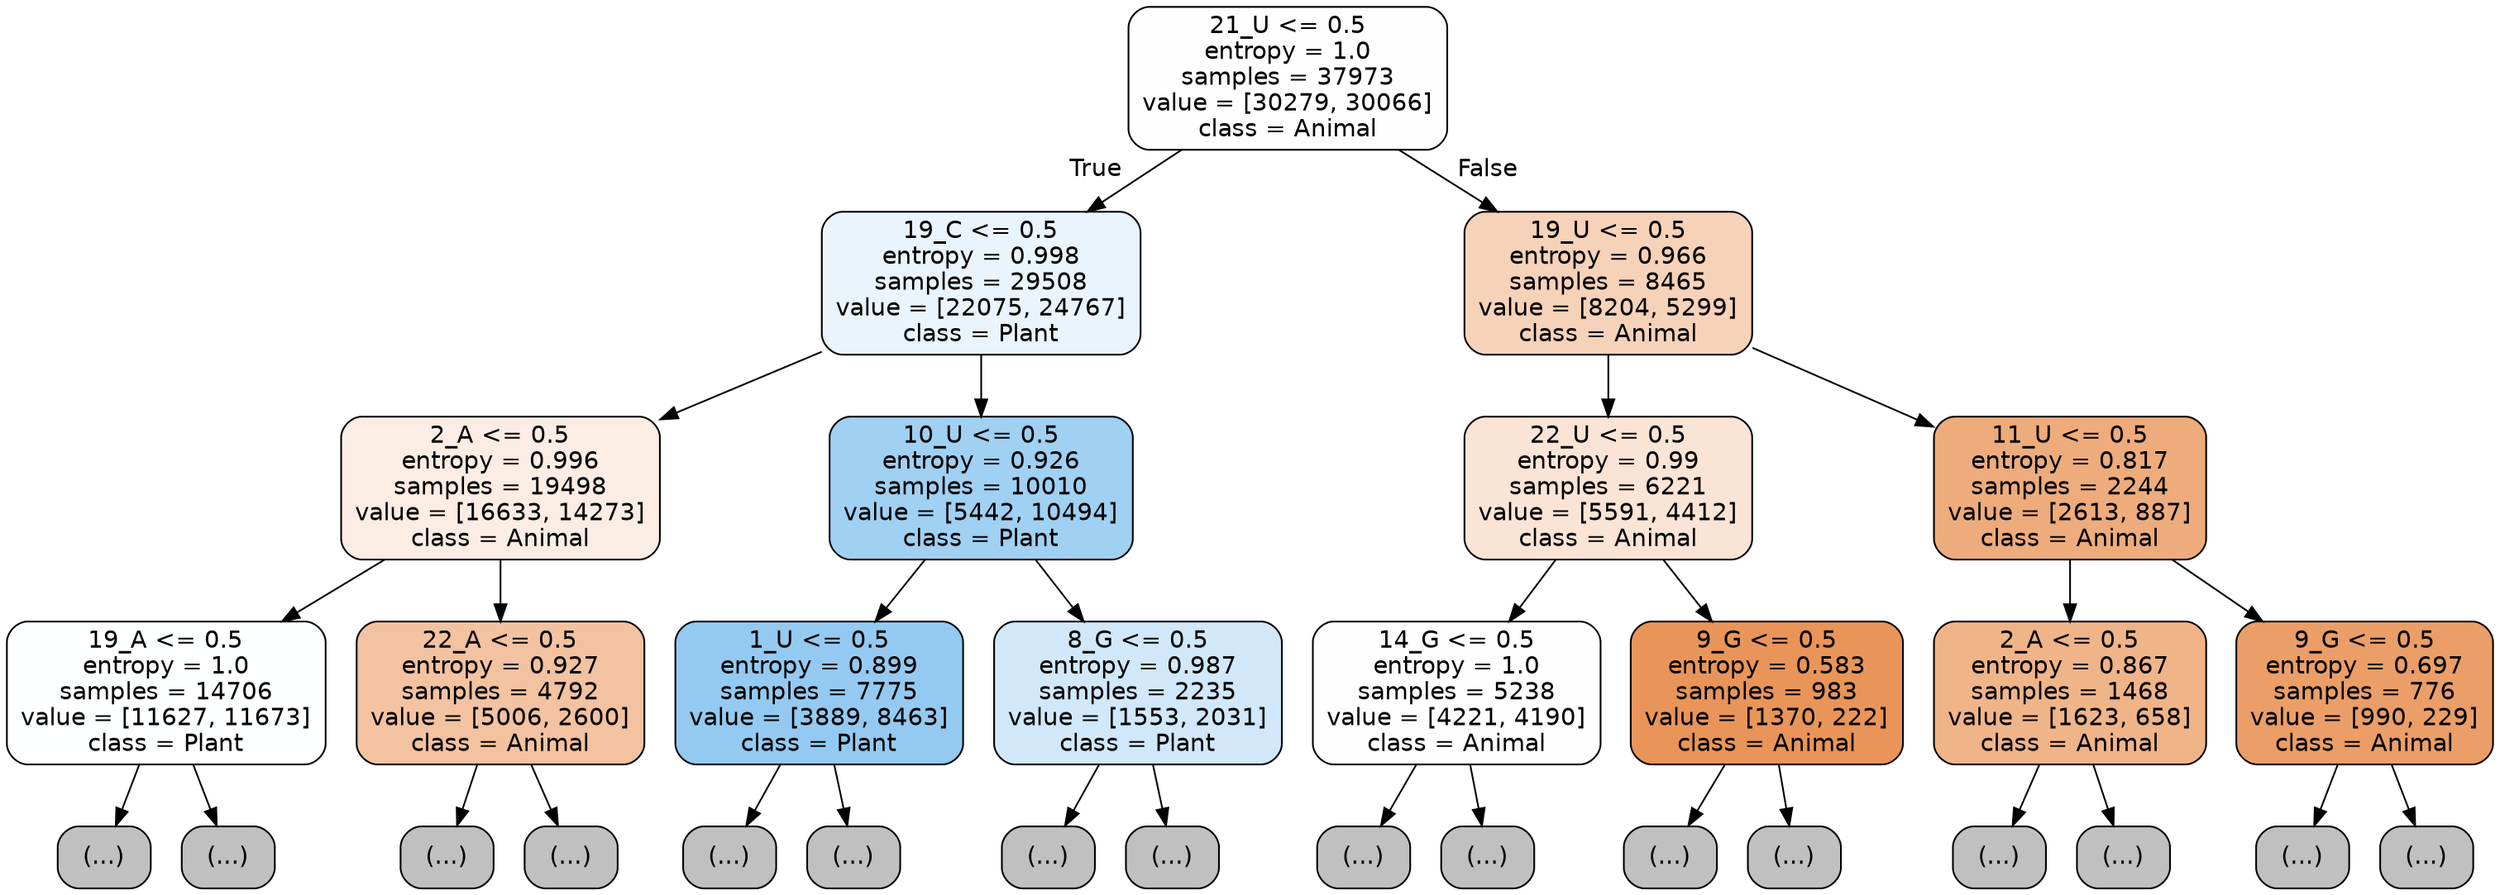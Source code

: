 digraph Tree {
node [shape=box, style="filled, rounded", color="black", fontname="helvetica"] ;
edge [fontname="helvetica"] ;
0 [label="21_U <= 0.5\nentropy = 1.0\nsamples = 37973\nvalue = [30279, 30066]\nclass = Animal", fillcolor="#fffefe"] ;
1 [label="19_C <= 0.5\nentropy = 0.998\nsamples = 29508\nvalue = [22075, 24767]\nclass = Plant", fillcolor="#e9f4fc"] ;
0 -> 1 [labeldistance=2.5, labelangle=45, headlabel="True"] ;
2 [label="2_A <= 0.5\nentropy = 0.996\nsamples = 19498\nvalue = [16633, 14273]\nclass = Animal", fillcolor="#fbede3"] ;
1 -> 2 ;
3 [label="19_A <= 0.5\nentropy = 1.0\nsamples = 14706\nvalue = [11627, 11673]\nclass = Plant", fillcolor="#feffff"] ;
2 -> 3 ;
4 [label="(...)", fillcolor="#C0C0C0"] ;
3 -> 4 ;
5221 [label="(...)", fillcolor="#C0C0C0"] ;
3 -> 5221 ;
7584 [label="22_A <= 0.5\nentropy = 0.927\nsamples = 4792\nvalue = [5006, 2600]\nclass = Animal", fillcolor="#f3c2a0"] ;
2 -> 7584 ;
7585 [label="(...)", fillcolor="#C0C0C0"] ;
7584 -> 7585 ;
9760 [label="(...)", fillcolor="#C0C0C0"] ;
7584 -> 9760 ;
10011 [label="10_U <= 0.5\nentropy = 0.926\nsamples = 10010\nvalue = [5442, 10494]\nclass = Plant", fillcolor="#a0d0f2"] ;
1 -> 10011 ;
10012 [label="1_U <= 0.5\nentropy = 0.899\nsamples = 7775\nvalue = [3889, 8463]\nclass = Plant", fillcolor="#94caf1"] ;
10011 -> 10012 ;
10013 [label="(...)", fillcolor="#C0C0C0"] ;
10012 -> 10013 ;
11426 [label="(...)", fillcolor="#C0C0C0"] ;
10012 -> 11426 ;
12483 [label="8_G <= 0.5\nentropy = 0.987\nsamples = 2235\nvalue = [1553, 2031]\nclass = Plant", fillcolor="#d0e8f9"] ;
10011 -> 12483 ;
12484 [label="(...)", fillcolor="#C0C0C0"] ;
12483 -> 12484 ;
13153 [label="(...)", fillcolor="#C0C0C0"] ;
12483 -> 13153 ;
13374 [label="19_U <= 0.5\nentropy = 0.966\nsamples = 8465\nvalue = [8204, 5299]\nclass = Animal", fillcolor="#f6d2b9"] ;
0 -> 13374 [labeldistance=2.5, labelangle=-45, headlabel="False"] ;
13375 [label="22_U <= 0.5\nentropy = 0.99\nsamples = 6221\nvalue = [5591, 4412]\nclass = Animal", fillcolor="#fae4d5"] ;
13374 -> 13375 ;
13376 [label="14_G <= 0.5\nentropy = 1.0\nsamples = 5238\nvalue = [4221, 4190]\nclass = Animal", fillcolor="#fffefe"] ;
13375 -> 13376 ;
13377 [label="(...)", fillcolor="#C0C0C0"] ;
13376 -> 13377 ;
15036 [label="(...)", fillcolor="#C0C0C0"] ;
13376 -> 15036 ;
15613 [label="9_G <= 0.5\nentropy = 0.583\nsamples = 983\nvalue = [1370, 222]\nclass = Animal", fillcolor="#e99559"] ;
13375 -> 15613 ;
15614 [label="(...)", fillcolor="#C0C0C0"] ;
15613 -> 15614 ;
15921 [label="(...)", fillcolor="#C0C0C0"] ;
15613 -> 15921 ;
16012 [label="11_U <= 0.5\nentropy = 0.817\nsamples = 2244\nvalue = [2613, 887]\nclass = Animal", fillcolor="#eeac7c"] ;
13374 -> 16012 ;
16013 [label="2_A <= 0.5\nentropy = 0.867\nsamples = 1468\nvalue = [1623, 658]\nclass = Animal", fillcolor="#f0b489"] ;
16012 -> 16013 ;
16014 [label="(...)", fillcolor="#C0C0C0"] ;
16013 -> 16014 ;
16509 [label="(...)", fillcolor="#C0C0C0"] ;
16013 -> 16509 ;
16654 [label="9_G <= 0.5\nentropy = 0.697\nsamples = 776\nvalue = [990, 229]\nclass = Animal", fillcolor="#eb9e67"] ;
16012 -> 16654 ;
16655 [label="(...)", fillcolor="#C0C0C0"] ;
16654 -> 16655 ;
16902 [label="(...)", fillcolor="#C0C0C0"] ;
16654 -> 16902 ;
}